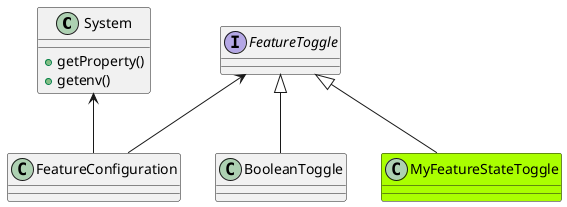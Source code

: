 @startuml
skinparam componentStyle rectangle

skinparam component {
    BackgroundColor<<external>> Yellow
    BorderColor<<external>> Red
}

class "System" as system {
  +getProperty()
  +getenv()
}

class "FeatureConfiguration" as featconf {}


interface "FeatureToggle" as ft {}
class "BooleanToggle" as bt {}
class "MyFeatureStateToggle" #AAFF00

system <-- featconf

top to bottom direction
ft <-- featconf
ft <|-- bt
ft <|-- MyFeatureStateToggle
@enduml